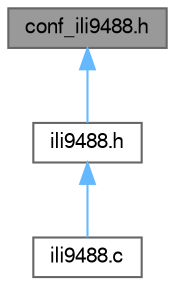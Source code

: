 digraph "conf_ili9488.h"
{
 // LATEX_PDF_SIZE
  bgcolor="transparent";
  edge [fontname=FreeSans,fontsize=10,labelfontname=FreeSans,labelfontsize=10];
  node [fontname=FreeSans,fontsize=10,shape=box,height=0.2,width=0.4];
  Node1 [label="conf_ili9488.h",height=0.2,width=0.4,color="gray40", fillcolor="grey60", style="filled", fontcolor="black",tooltip="ILI9488 configuration."];
  Node1 -> Node2 [dir="back",color="steelblue1",style="solid"];
  Node2 [label="ili9488.h",height=0.2,width=0.4,color="grey40", fillcolor="white", style="filled",URL="$ili9488_8h.html",tooltip="API driver for ILI9488 TFT display component."];
  Node2 -> Node3 [dir="back",color="steelblue1",style="solid"];
  Node3 [label="ili9488.c",height=0.2,width=0.4,color="grey40", fillcolor="white", style="filled",URL="$ili9488_8c.html",tooltip="API driver for ILI9488 TFT display component."];
}

